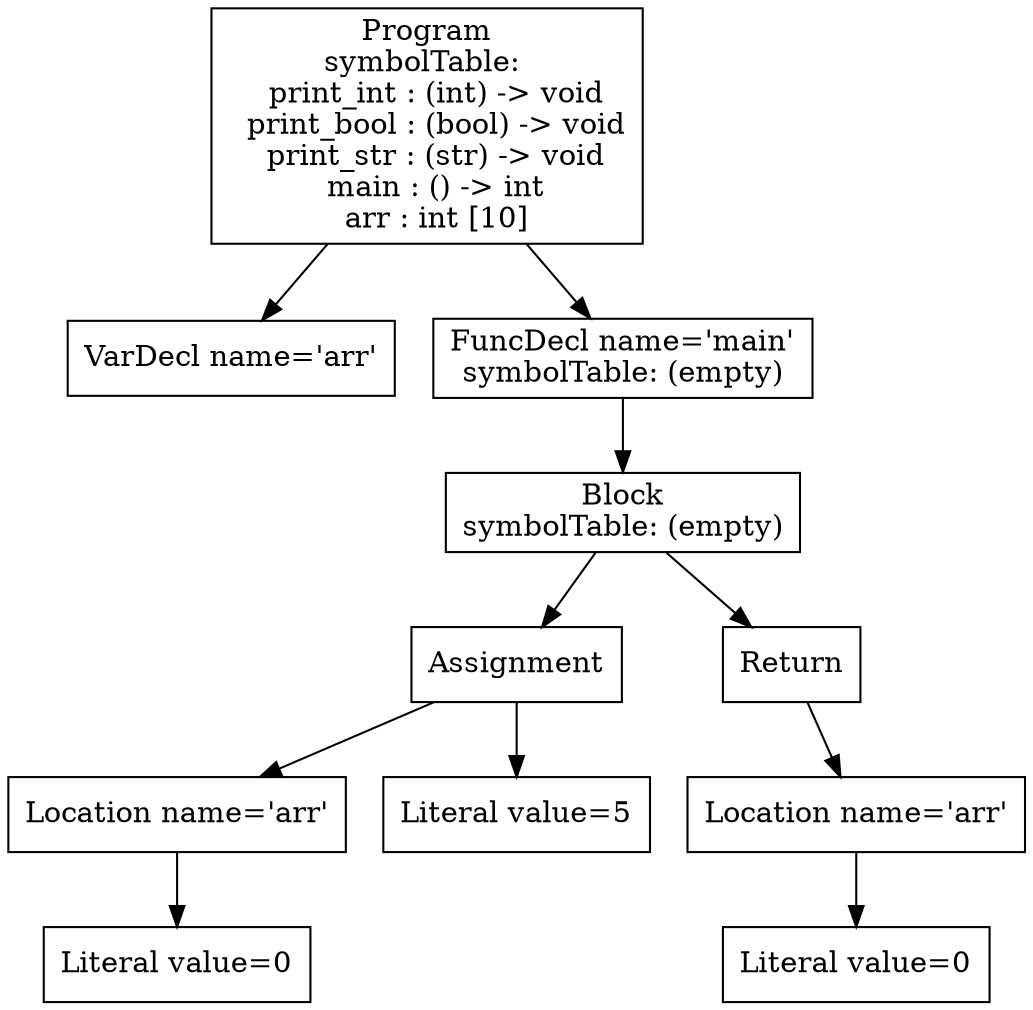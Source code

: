 digraph AST {
1 [shape=box, label="VarDecl name='arr'"];
6 [shape=box, label="Literal value=0"];
5 [shape=box, label="Location name='arr'"];
5 -> 6;
7 [shape=box, label="Literal value=5"];
4 [shape=box, label="Assignment"];
4 -> 5;
4 -> 7;
10 [shape=box, label="Literal value=0"];
9 [shape=box, label="Location name='arr'"];
9 -> 10;
8 [shape=box, label="Return"];
8 -> 9;
3 [shape=box, label="Block\nsymbolTable: (empty)"];
3 -> 4;
3 -> 8;
2 [shape=box, label="FuncDecl name='main'\nsymbolTable: (empty)"];
2 -> 3;
0 [shape=box, label="Program\nsymbolTable: \n  print_int : (int) -> void\n  print_bool : (bool) -> void\n  print_str : (str) -> void\n  main : () -> int\n  arr : int [10]"];
0 -> 1;
0 -> 2;
}

